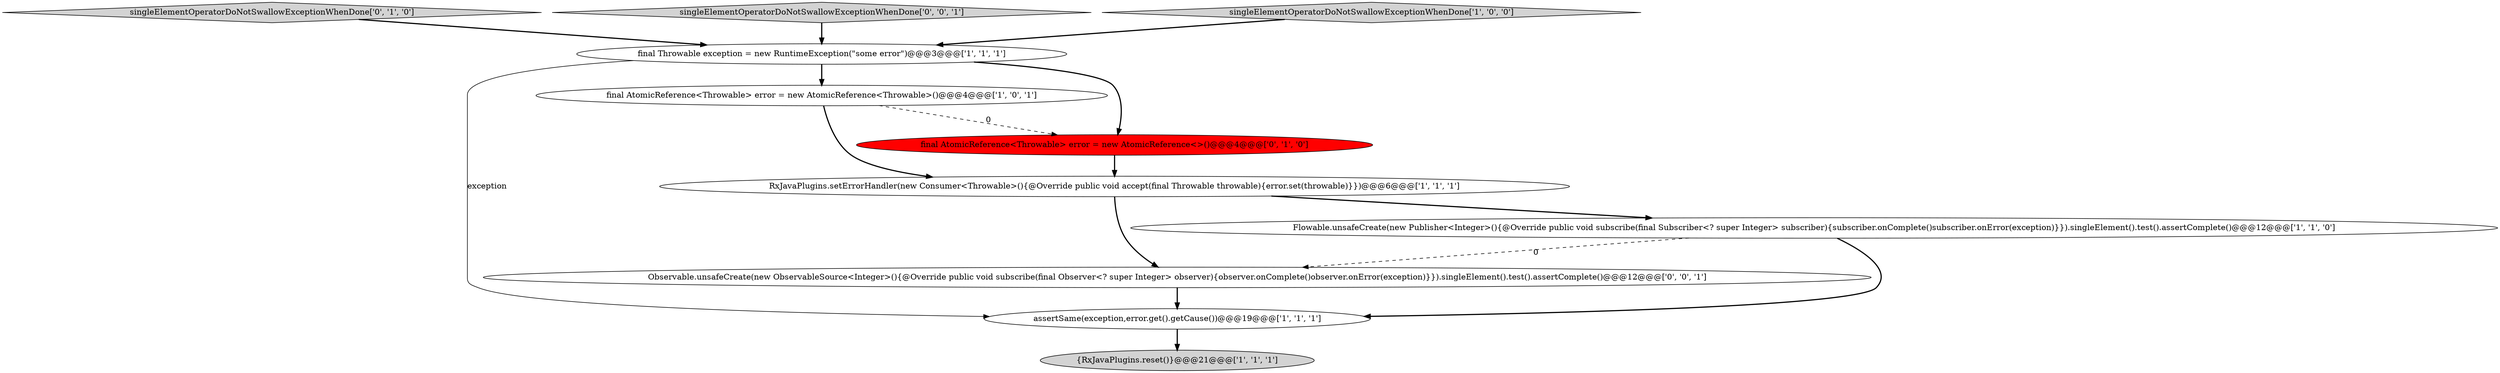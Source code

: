 digraph {
8 [style = filled, label = "singleElementOperatorDoNotSwallowExceptionWhenDone['0', '1', '0']", fillcolor = lightgray, shape = diamond image = "AAA0AAABBB2BBB"];
9 [style = filled, label = "Observable.unsafeCreate(new ObservableSource<Integer>(){@Override public void subscribe(final Observer<? super Integer> observer){observer.onComplete()observer.onError(exception)}}).singleElement().test().assertComplete()@@@12@@@['0', '0', '1']", fillcolor = white, shape = ellipse image = "AAA0AAABBB3BBB"];
10 [style = filled, label = "singleElementOperatorDoNotSwallowExceptionWhenDone['0', '0', '1']", fillcolor = lightgray, shape = diamond image = "AAA0AAABBB3BBB"];
1 [style = filled, label = "RxJavaPlugins.setErrorHandler(new Consumer<Throwable>(){@Override public void accept(final Throwable throwable){error.set(throwable)}})@@@6@@@['1', '1', '1']", fillcolor = white, shape = ellipse image = "AAA0AAABBB1BBB"];
5 [style = filled, label = "final Throwable exception = new RuntimeException(\"some error\")@@@3@@@['1', '1', '1']", fillcolor = white, shape = ellipse image = "AAA0AAABBB1BBB"];
3 [style = filled, label = "singleElementOperatorDoNotSwallowExceptionWhenDone['1', '0', '0']", fillcolor = lightgray, shape = diamond image = "AAA0AAABBB1BBB"];
6 [style = filled, label = "assertSame(exception,error.get().getCause())@@@19@@@['1', '1', '1']", fillcolor = white, shape = ellipse image = "AAA0AAABBB1BBB"];
4 [style = filled, label = "Flowable.unsafeCreate(new Publisher<Integer>(){@Override public void subscribe(final Subscriber<? super Integer> subscriber){subscriber.onComplete()subscriber.onError(exception)}}).singleElement().test().assertComplete()@@@12@@@['1', '1', '0']", fillcolor = white, shape = ellipse image = "AAA0AAABBB1BBB"];
2 [style = filled, label = "final AtomicReference<Throwable> error = new AtomicReference<Throwable>()@@@4@@@['1', '0', '1']", fillcolor = white, shape = ellipse image = "AAA0AAABBB1BBB"];
7 [style = filled, label = "final AtomicReference<Throwable> error = new AtomicReference<>()@@@4@@@['0', '1', '0']", fillcolor = red, shape = ellipse image = "AAA1AAABBB2BBB"];
0 [style = filled, label = "{RxJavaPlugins.reset()}@@@21@@@['1', '1', '1']", fillcolor = lightgray, shape = ellipse image = "AAA0AAABBB1BBB"];
5->6 [style = solid, label="exception"];
5->7 [style = bold, label=""];
4->9 [style = dashed, label="0"];
1->4 [style = bold, label=""];
5->2 [style = bold, label=""];
3->5 [style = bold, label=""];
6->0 [style = bold, label=""];
7->1 [style = bold, label=""];
10->5 [style = bold, label=""];
8->5 [style = bold, label=""];
2->7 [style = dashed, label="0"];
4->6 [style = bold, label=""];
2->1 [style = bold, label=""];
1->9 [style = bold, label=""];
9->6 [style = bold, label=""];
}
